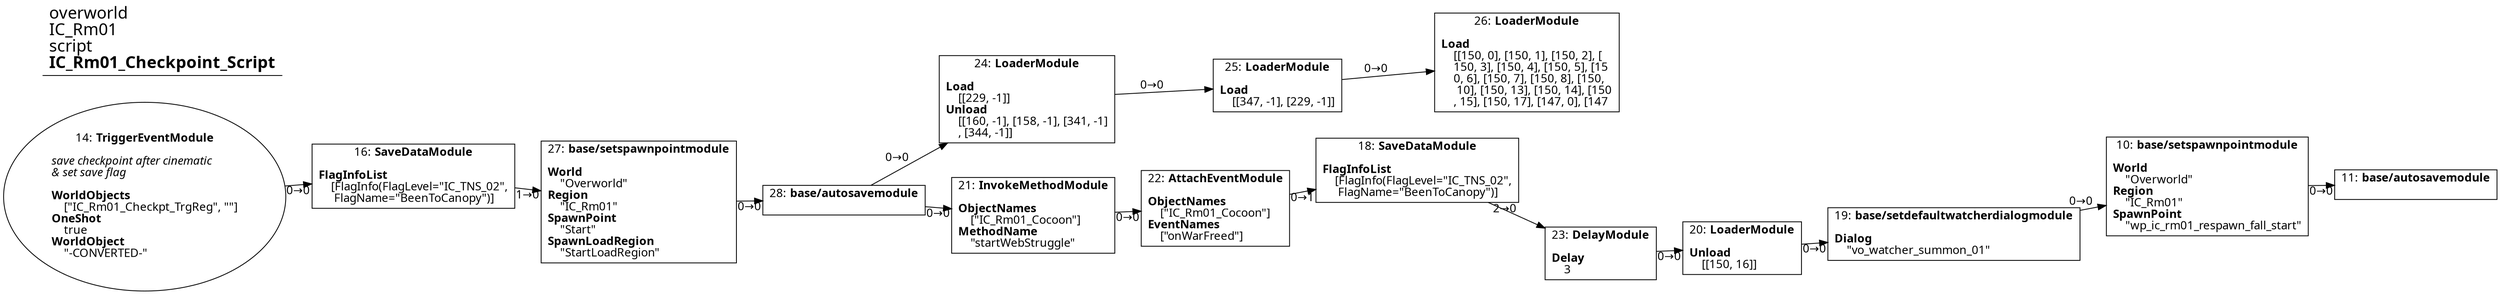 digraph {
    layout = fdp;
    overlap = prism;
    sep = "+16";
    splines = spline;

    node [ shape = box ];

    graph [ fontname = "Segoe UI" ];
    node [ fontname = "Segoe UI" ];
    edge [ fontname = "Segoe UI" ];

    10 [ label = <10: <b>base/setspawnpointmodule</b><br/><br/><b>World</b><br align="left"/>    &quot;Overworld&quot;<br align="left"/><b>Region</b><br align="left"/>    &quot;IC_Rm01&quot;<br align="left"/><b>SpawnPoint</b><br align="left"/>    &quot;wp_ic_rm01_respawn_fall_start&quot;<br align="left"/>> ];
    10 [ pos = "2.1220002,-0.61300004!" ];
    10 -> 11 [ label = "0→0" ];

    11 [ label = <11: <b>base/autosavemodule</b><br/><br/>> ];
    11 [ pos = "2.3470001,-0.61300004!" ];

    14 [ label = <14: <b>TriggerEventModule</b><br/><br/><i>save checkpoint after cinematic <br align="left"/>&amp; set save flag<br align="left"/></i><br align="left"/><b>WorldObjects</b><br align="left"/>    [&quot;IC_Rm01_Checkpt_TrgReg&quot;, &quot;&quot;]<br align="left"/><b>OneShot</b><br align="left"/>    true<br align="left"/><b>WorldObject</b><br align="left"/>    &quot;-CONVERTED-&quot;<br align="left"/>> ];
    14 [ shape = oval ]
    14 [ pos = "-0.202,-0.544!" ];
    14 -> 16 [ label = "0→0" ];

    16 [ label = <16: <b>SaveDataModule</b><br/><br/><b>FlagInfoList</b><br align="left"/>    [FlagInfo(FlagLevel=&quot;IC_TNS_02&quot;,<br align="left"/>     FlagName=&quot;BeenToCanopy&quot;)]<br align="left"/>> ];
    16 [ pos = "0.041,-0.544!" ];
    16 -> 27 [ label = "1→0" ];

    18 [ label = <18: <b>SaveDataModule</b><br/><br/><b>FlagInfoList</b><br align="left"/>    [FlagInfo(FlagLevel=&quot;IC_TNS_02&quot;,<br align="left"/>     FlagName=&quot;BeenToCanopy&quot;)]<br align="left"/>> ];
    18 [ pos = "1.125,-0.544!" ];
    18 -> 23 [ label = "2→0" ];

    19 [ label = <19: <b>base/setdefaultwatcherdialogmodule</b><br/><br/><b>Dialog</b><br align="left"/>    &quot;vo_watcher_summon_01&quot;<br align="left"/>> ];
    19 [ pos = "1.843,-0.61300004!" ];
    19 -> 10 [ label = "0→0" ];

    20 [ label = <20: <b>LoaderModule</b><br/><br/><b>Unload</b><br align="left"/>    [[150, 16]]<br align="left"/>> ];
    20 [ pos = "1.57,-0.61300004!" ];
    20 -> 19 [ label = "0→0" ];

    21 [ label = <21: <b>InvokeMethodModule</b><br/><br/><b>ObjectNames</b><br align="left"/>    [&quot;IC_Rm01_Cocoon&quot;]<br align="left"/><b>MethodName</b><br align="left"/>    &quot;startWebStruggle&quot;<br align="left"/>> ];
    21 [ pos = "0.69600004,-0.56700003!" ];
    21 -> 22 [ label = "0→0" ];

    22 [ label = <22: <b>AttachEventModule</b><br/><br/><b>ObjectNames</b><br align="left"/>    [&quot;IC_Rm01_Cocoon&quot;]<br align="left"/><b>EventNames</b><br align="left"/>    [&quot;onWarFreed&quot;]<br align="left"/>> ];
    22 [ pos = "0.90900004,-0.56700003!" ];
    22 -> 18 [ label = "0→1" ];

    23 [ label = <23: <b>DelayModule</b><br/><br/><b>Delay</b><br align="left"/>    3<br align="left"/>> ];
    23 [ pos = "1.381,-0.61300004!" ];
    23 -> 20 [ label = "0→0" ];

    24 [ label = <24: <b>LoaderModule</b><br/><br/><b>Load</b><br align="left"/>    [[229, -1]]<br align="left"/><b>Unload</b><br align="left"/>    [[160, -1], [158, -1], [341, -1]<br align="left"/>    , [344, -1]]<br align="left"/>> ];
    24 [ pos = "0.69500005,-0.42400002!" ];
    24 -> 25 [ label = "0→0" ];

    25 [ label = <25: <b>LoaderModule</b><br/><br/><b>Load</b><br align="left"/>    [[347, -1], [229, -1]]<br align="left"/>> ];
    25 [ pos = "0.96900004,-0.42400002!" ];
    25 -> 26 [ label = "0→0" ];

    26 [ label = <26: <b>LoaderModule</b><br/><br/><b>Load</b><br align="left"/>    [[150, 0], [150, 1], [150, 2], [<br align="left"/>    150, 3], [150, 4], [150, 5], [15<br align="left"/>    0, 6], [150, 7], [150, 8], [150,<br align="left"/>     10], [150, 13], [150, 14], [150<br align="left"/>    , 15], [150, 17], [147, 0], [147<br align="left"/>> ];
    26 [ pos = "1.2340001,-0.42400002!" ];

    27 [ label = <27: <b>base/setspawnpointmodule</b><br/><br/><b>World</b><br align="left"/>    &quot;Overworld&quot;<br align="left"/><b>Region</b><br align="left"/>    &quot;IC_Rm01&quot;<br align="left"/><b>SpawnPoint</b><br align="left"/>    &quot;Start&quot;<br align="left"/><b>SpawnLoadRegion</b><br align="left"/>    &quot;StartLoadRegion&quot;<br align="left"/>> ];
    27 [ pos = "0.245,-0.56700003!" ];
    27 -> 28 [ label = "0→0" ];

    28 [ label = <28: <b>base/autosavemodule</b><br/><br/>> ];
    28 [ pos = "0.455,-0.56700003!" ];
    28 -> 21 [ label = "0→0" ];
    28 -> 24 [ label = "0→0" ];

    title [ pos = "-0.20300001,-0.423!" ];
    title [ shape = underline ];
    title [ label = <<font point-size="20">overworld<br align="left"/>IC_Rm01<br align="left"/>script<br align="left"/><b>IC_Rm01_Checkpoint_Script</b><br align="left"/></font>> ];
}
